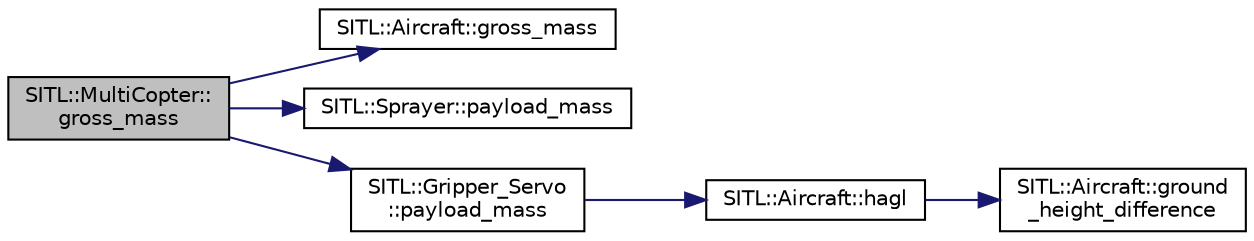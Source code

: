 digraph "SITL::MultiCopter::gross_mass"
{
 // INTERACTIVE_SVG=YES
  edge [fontname="Helvetica",fontsize="10",labelfontname="Helvetica",labelfontsize="10"];
  node [fontname="Helvetica",fontsize="10",shape=record];
  rankdir="LR";
  Node1 [label="SITL::MultiCopter::\lgross_mass",height=0.2,width=0.4,color="black", fillcolor="grey75", style="filled", fontcolor="black"];
  Node1 -> Node2 [color="midnightblue",fontsize="10",style="solid",fontname="Helvetica"];
  Node2 [label="SITL::Aircraft::gross_mass",height=0.2,width=0.4,color="black", fillcolor="white", style="filled",URL="$classSITL_1_1Aircraft.html#a6e9a5d23ddac4e511485a1b758df07e9"];
  Node1 -> Node3 [color="midnightblue",fontsize="10",style="solid",fontname="Helvetica"];
  Node3 [label="SITL::Sprayer::payload_mass",height=0.2,width=0.4,color="black", fillcolor="white", style="filled",URL="$classSITL_1_1Sprayer.html#a7e4500b63492da681ba9479fd412759f"];
  Node1 -> Node4 [color="midnightblue",fontsize="10",style="solid",fontname="Helvetica"];
  Node4 [label="SITL::Gripper_Servo\l::payload_mass",height=0.2,width=0.4,color="black", fillcolor="white", style="filled",URL="$classSITL_1_1Gripper__Servo.html#a8c0091b642a087dc6e19e8f2f181c69c"];
  Node4 -> Node5 [color="midnightblue",fontsize="10",style="solid",fontname="Helvetica"];
  Node5 [label="SITL::Aircraft::hagl",height=0.2,width=0.4,color="black", fillcolor="white", style="filled",URL="$classSITL_1_1Aircraft.html#a322e59b26d9c60eae77ef26f7330e6c0"];
  Node5 -> Node6 [color="midnightblue",fontsize="10",style="solid",fontname="Helvetica"];
  Node6 [label="SITL::Aircraft::ground\l_height_difference",height=0.2,width=0.4,color="black", fillcolor="white", style="filled",URL="$classSITL_1_1Aircraft.html#af6f88751ed3bfc60f1021f1206a01137"];
}
